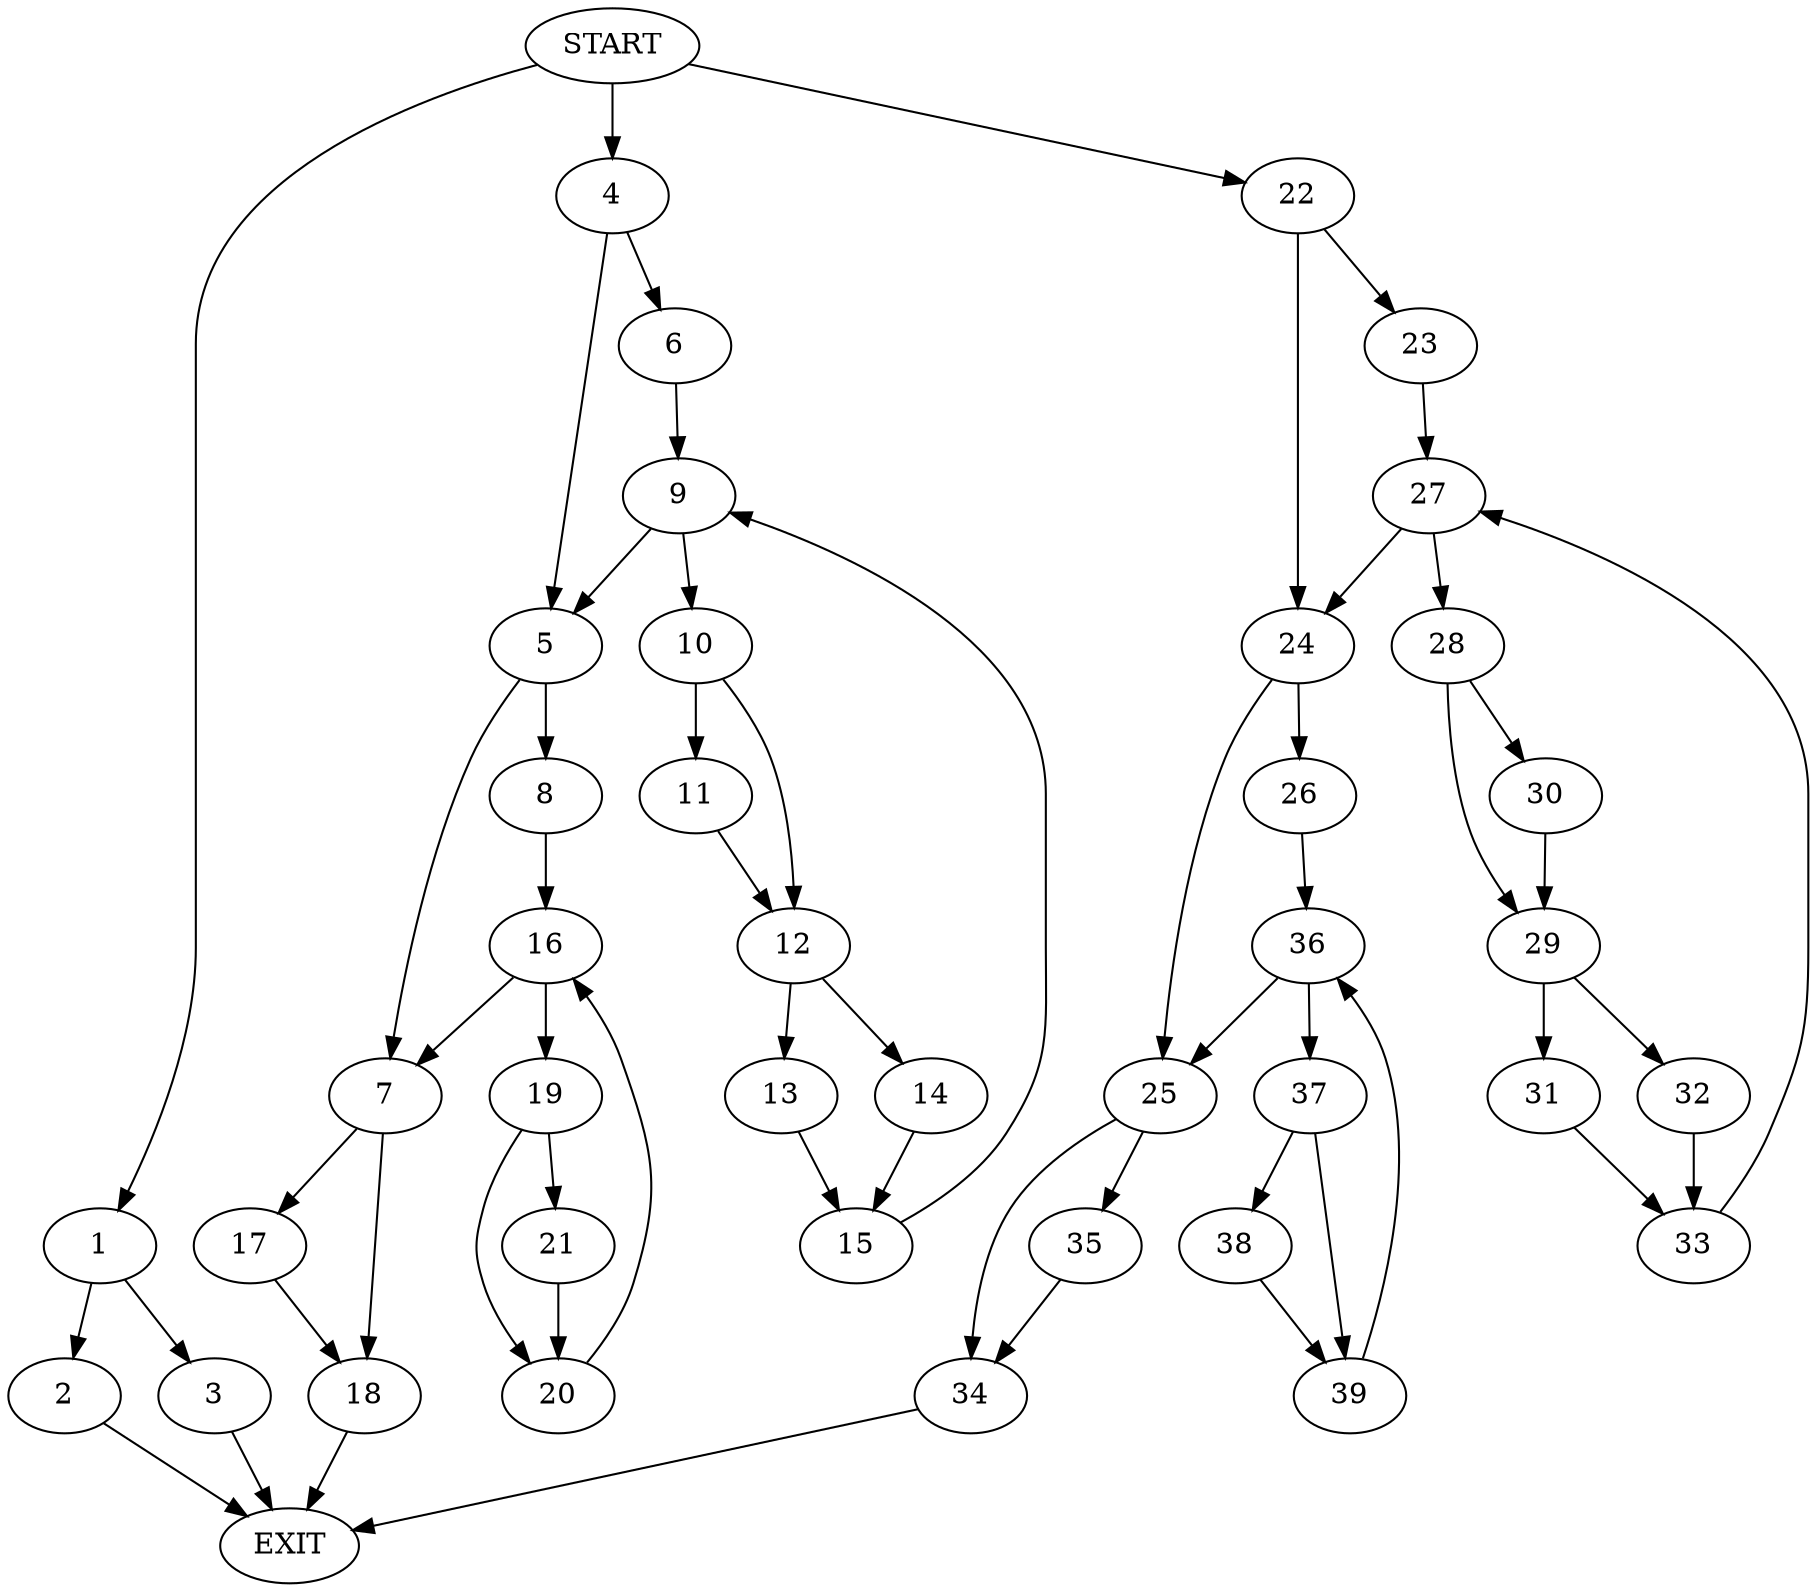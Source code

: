 digraph {
0 [label="START"]
40 [label="EXIT"]
0 -> 1
1 -> 2
1 -> 3
3 -> 40
2 -> 40
0 -> 4
4 -> 5
4 -> 6
5 -> 7
5 -> 8
6 -> 9
9 -> 5
9 -> 10
10 -> 11
10 -> 12
12 -> 13
12 -> 14
11 -> 12
14 -> 15
13 -> 15
15 -> 9
8 -> 16
7 -> 17
7 -> 18
16 -> 19
16 -> 7
19 -> 20
19 -> 21
21 -> 20
20 -> 16
18 -> 40
17 -> 18
0 -> 22
22 -> 23
22 -> 24
24 -> 25
24 -> 26
23 -> 27
27 -> 28
27 -> 24
28 -> 29
28 -> 30
29 -> 31
29 -> 32
30 -> 29
31 -> 33
32 -> 33
33 -> 27
25 -> 34
25 -> 35
26 -> 36
36 -> 25
36 -> 37
37 -> 38
37 -> 39
38 -> 39
39 -> 36
35 -> 34
34 -> 40
}
